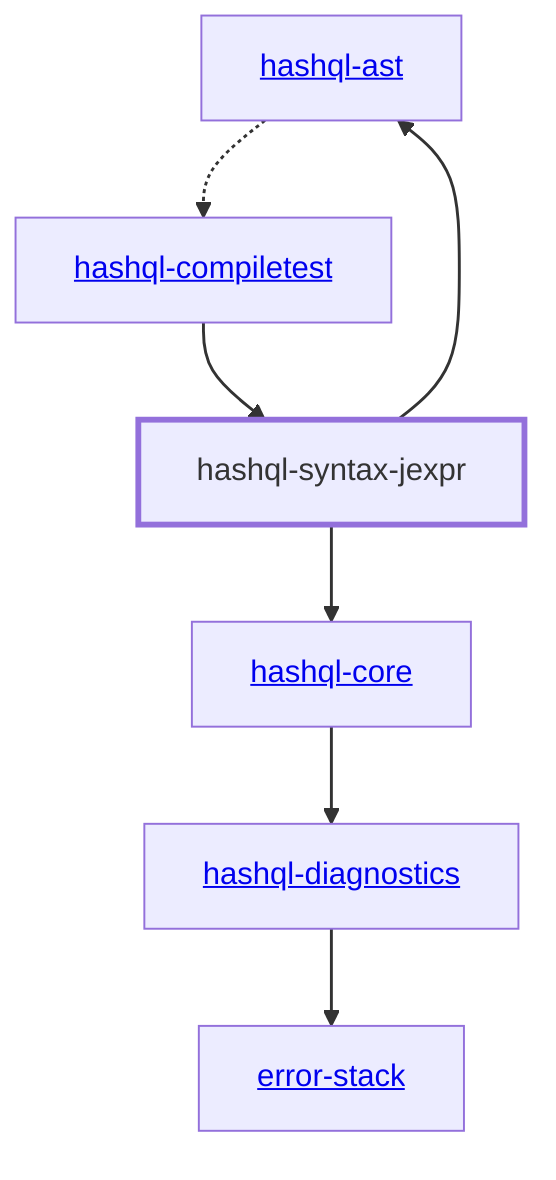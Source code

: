 graph TD
    linkStyle default stroke-width:1.5px
    classDef default stroke-width:1px
    classDef root stroke-width:3px
    classDef dev stroke-width:1px
    classDef build stroke-width:1px
    %% Legend
    %% --> : Normal dependency
    %% -.-> : Dev dependency
    %% ---> : Build dependency
    0[<a href="../hashql_ast">hashql-ast</a>]
    1[<a href="../hashql_compiletest">hashql-compiletest</a>]
    2[<a href="../hashql_core">hashql-core</a>]
    3[<a href="../hashql_diagnostics">hashql-diagnostics</a>]
    4[hashql-syntax-jexpr]
    class 4 root
    5[<a href="../error_stack">error-stack</a>]
    0 -.-> 1
    1 --> 4
    2 --> 3
    3 --> 5
    4 --> 0
    4 --> 2